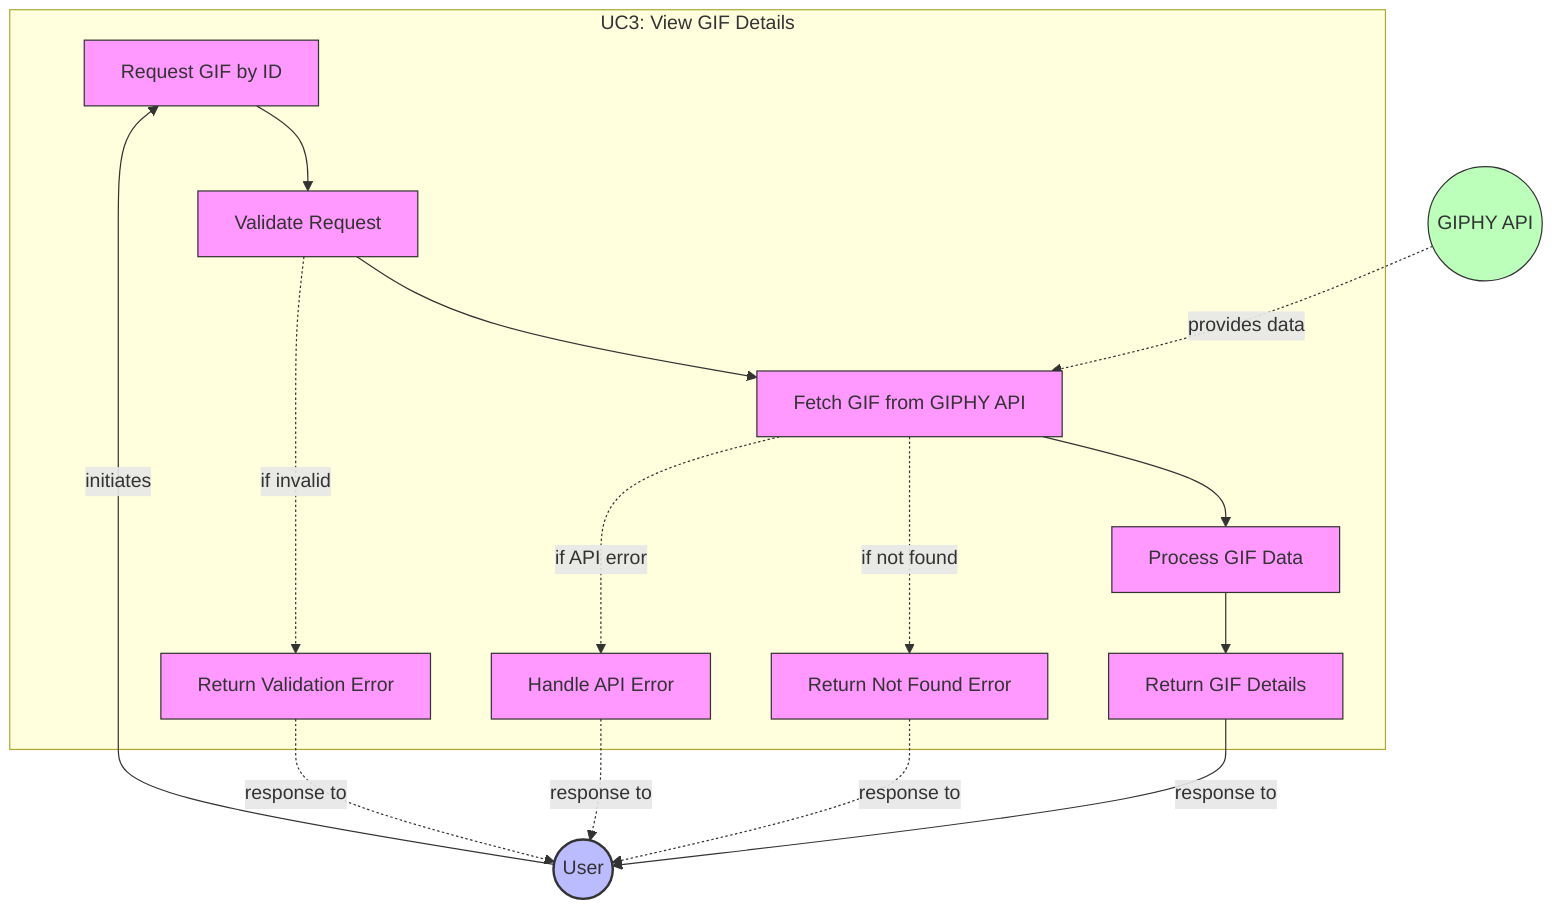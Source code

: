 graph TB
    subgraph "UC3: View GIF Details"
        UC3_1[Request GIF by ID]
        UC3_2[Validate Request]
        UC3_3[Fetch GIF from GIPHY API]
        UC3_4[Process GIF Data]
        UC3_5[Return GIF Details]
        
        UC3_1 --> UC3_2
        UC3_2 --> UC3_3
        UC3_3 --> UC3_4
        UC3_4 --> UC3_5
        
        UC3_2 -.->|if invalid| UC3_6[Return Validation Error]
        UC3_3 -.->|if not found| UC3_7[Return Not Found Error]
        UC3_3 -.->|if API error| UC3_8[Handle API Error]
    end
    
    User((User)) -->|initiates| UC3_1
    GiphyAPI((GIPHY API)) -.->|provides data| UC3_3
    UC3_5 -->|response to| User
    UC3_6 -.->|response to| User
    UC3_7 -.->|response to| User
    UC3_8 -.->|response to| User
    
    classDef process fill:#f9f,stroke:#333,stroke-width:1px;
    classDef actor fill:#bbf,stroke:#333,stroke-width:2px;
    classDef external fill:#bfb,stroke:#333,stroke-width:1px;
    
    class UC3_1,UC3_2,UC3_3,UC3_4,UC3_5,UC3_6,UC3_7,UC3_8 process;
    class User actor;
    class GiphyAPI external;